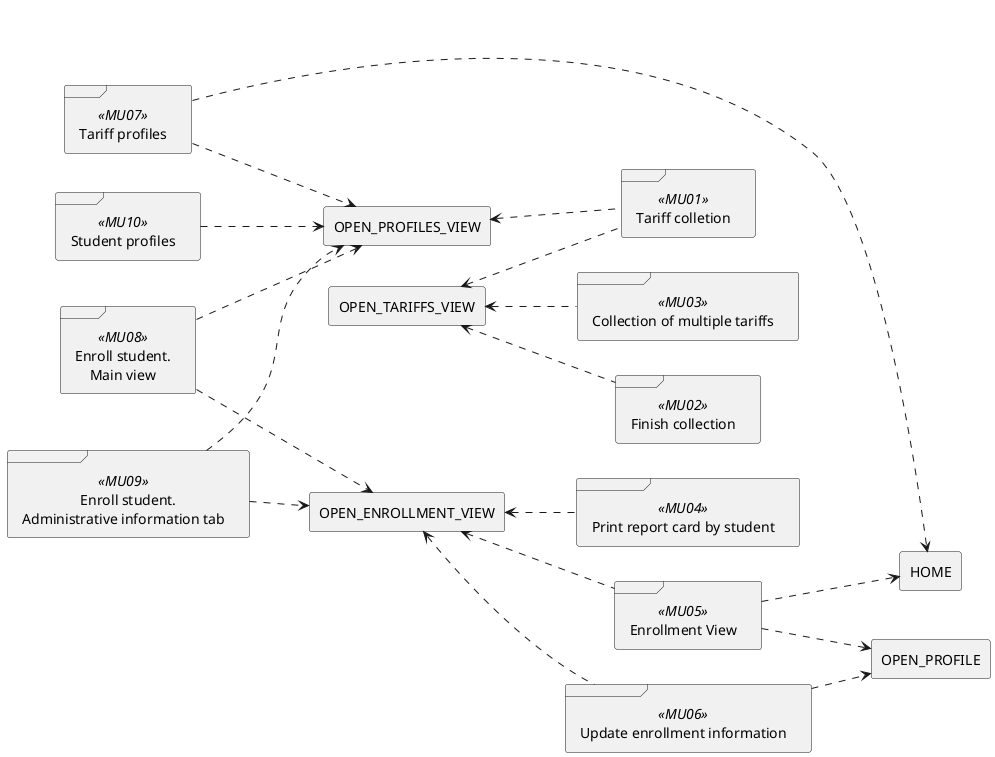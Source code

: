 @startuml
'skinparam BackgroundColor transparent
left to right direction


frame MU01 <<MU01>> as "Tariff colletion"
frame MU02 <<MU02>> as "Finish collection"
frame MU03 <<MU03>> as "Collection of multiple tariffs"
frame MU04 <<MU04>> as "Print report card by student"
frame MU05 <<MU05>> as "Enrollment View"
frame MU06 <<MU06>> as "Update enrollment information"
frame MU07 <<MU07>> as "Tariff profiles"
frame MU08 <<MU08>> as "Enroll student.\n    Main view"
frame MU09 <<MU09>> as "\t\tEnroll student.\nAdministrative information tab"
frame MU10 <<MU10>> as "Student profiles"

rectangle Initial as "HOME"
rectangle OPEN_ENROLLMENT_VIEW
rectangle OPEN_PROFILES_VIEW
rectangle OPEN_PROFILE
rectangle OPEN_TARIFFS_VIEW


MU01 .up.> OPEN_PROFILES_VIEW
MU01 .up.> OPEN_TARIFFS_VIEW

MU02 .up.> OPEN_TARIFFS_VIEW

MU03 .up.> OPEN_TARIFFS_VIEW

MU04 .up.> OPEN_ENROLLMENT_VIEW

MU05 .down.> Initial
MU05 .up.> OPEN_ENROLLMENT_VIEW
MU05 ..> OPEN_PROFILE

MU06 .up.> OPEN_ENROLLMENT_VIEW
MU06 ..> OPEN_PROFILE

MU07 ..> Initial
MU07 ..> OPEN_PROFILES_VIEW

MU08 ..> OPEN_ENROLLMENT_VIEW
MU08 ..> OPEN_PROFILES_VIEW

MU09 ..> OPEN_ENROLLMENT_VIEW
MU09 ..> OPEN_PROFILES_VIEW

MU10 ..> OPEN_PROFILES_VIEW
@enduml